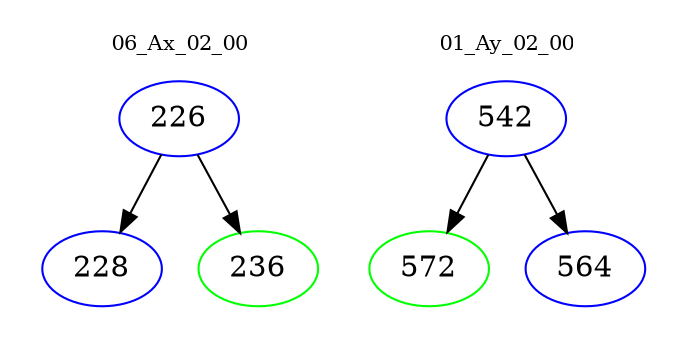 digraph{
subgraph cluster_0 {
color = white
label = "06_Ax_02_00";
fontsize=10;
T0_226 [label="226", color="blue"]
T0_226 -> T0_228 [color="black"]
T0_228 [label="228", color="blue"]
T0_226 -> T0_236 [color="black"]
T0_236 [label="236", color="green"]
}
subgraph cluster_1 {
color = white
label = "01_Ay_02_00";
fontsize=10;
T1_542 [label="542", color="blue"]
T1_542 -> T1_572 [color="black"]
T1_572 [label="572", color="green"]
T1_542 -> T1_564 [color="black"]
T1_564 [label="564", color="blue"]
}
}
